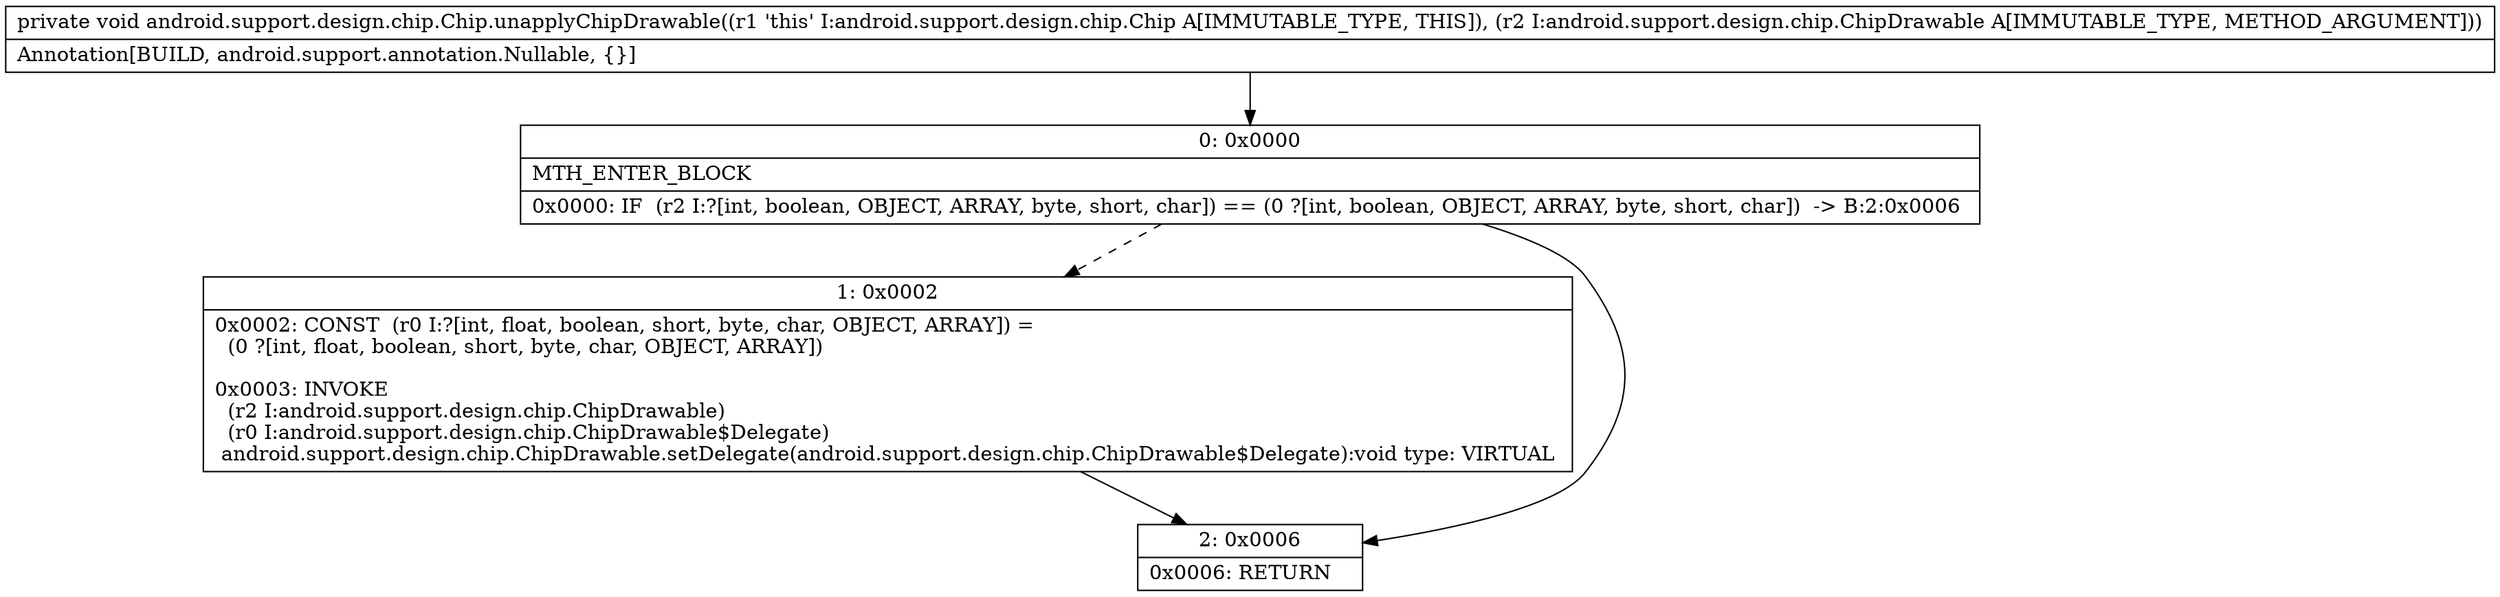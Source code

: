 digraph "CFG forandroid.support.design.chip.Chip.unapplyChipDrawable(Landroid\/support\/design\/chip\/ChipDrawable;)V" {
Node_0 [shape=record,label="{0\:\ 0x0000|MTH_ENTER_BLOCK\l|0x0000: IF  (r2 I:?[int, boolean, OBJECT, ARRAY, byte, short, char]) == (0 ?[int, boolean, OBJECT, ARRAY, byte, short, char])  \-\> B:2:0x0006 \l}"];
Node_1 [shape=record,label="{1\:\ 0x0002|0x0002: CONST  (r0 I:?[int, float, boolean, short, byte, char, OBJECT, ARRAY]) = \l  (0 ?[int, float, boolean, short, byte, char, OBJECT, ARRAY])\l \l0x0003: INVOKE  \l  (r2 I:android.support.design.chip.ChipDrawable)\l  (r0 I:android.support.design.chip.ChipDrawable$Delegate)\l android.support.design.chip.ChipDrawable.setDelegate(android.support.design.chip.ChipDrawable$Delegate):void type: VIRTUAL \l}"];
Node_2 [shape=record,label="{2\:\ 0x0006|0x0006: RETURN   \l}"];
MethodNode[shape=record,label="{private void android.support.design.chip.Chip.unapplyChipDrawable((r1 'this' I:android.support.design.chip.Chip A[IMMUTABLE_TYPE, THIS]), (r2 I:android.support.design.chip.ChipDrawable A[IMMUTABLE_TYPE, METHOD_ARGUMENT]))  | Annotation[BUILD, android.support.annotation.Nullable, \{\}]\l}"];
MethodNode -> Node_0;
Node_0 -> Node_1[style=dashed];
Node_0 -> Node_2;
Node_1 -> Node_2;
}

